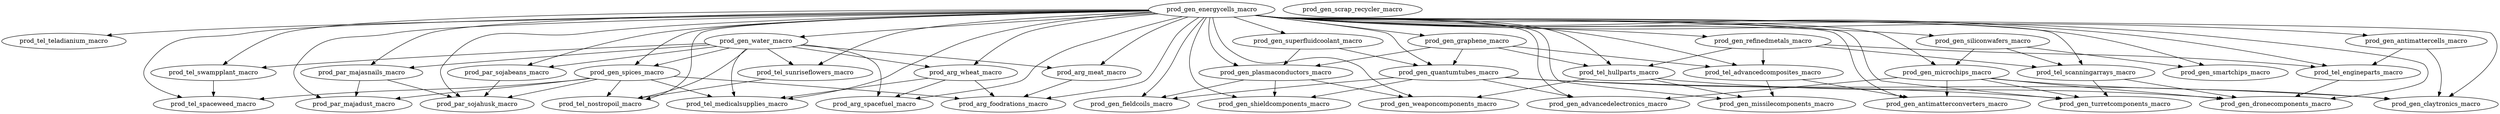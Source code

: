 digraph G {
0[label=prod_tel_teladianium_macro];
1[label=prod_tel_swampplant_macro];
2[label=prod_tel_sunriseflowers_macro];
3[label=prod_tel_spaceweed_macro];
4[label=prod_par_sojabeans_macro];
5[label=prod_par_majasnails_macro];
6[label=prod_par_majadust_macro];
7[label=prod_gen_weaponcomponents_macro];
8[label=prod_gen_fieldcoils_macro];
9[label=prod_gen_dronecomponents_macro];
10[label=prod_gen_siliconwafers_macro];
11[label=prod_par_sojahusk_macro];
12[label=prod_arg_meat_macro];
13[label=prod_gen_advancedelectronics_macro];
14[label=prod_gen_superfluidcoolant_macro];
15[label=prod_gen_antimattercells_macro];
16[label=prod_gen_scrap_recycler_macro];
17[label=prod_gen_antimatterconverters_macro];
18[label=prod_gen_microchips_macro];
19[label=prod_gen_smartchips_macro];
20[label=prod_gen_shieldcomponents_macro];
21[label=prod_gen_water_macro];
22[label=prod_arg_spacefuel_macro];
23[label=prod_tel_engineparts_macro];
24[label=prod_gen_plasmaconductors_macro];
25[label=prod_tel_medicalsupplies_macro];
26[label=prod_arg_foodrations_macro];
27[label=prod_arg_wheat_macro];
28[label=prod_gen_graphene_macro];
29[label=prod_tel_advancedcomposites_macro];
30[label=prod_tel_scanningarrays_macro];
31[label=prod_gen_turretcomponents_macro];
32[label=prod_tel_hullparts_macro];
33[label=prod_gen_energycells_macro];
34[label=prod_gen_missilecomponents_macro];
35[label=prod_tel_nostropoil_macro];
36[label=prod_gen_quantumtubes_macro];
37[label=prod_gen_refinedmetals_macro];
38[label=prod_gen_claytronics_macro];
39[label=prod_gen_spices_macro];
1->3 ;
2->35 ;
4->11 ;
5->6 ;
5->11 ;
10->30 ;
10->18 ;
10->19 ;
12->26 ;
14->36 ;
14->24 ;
15->38 ;
15->23 ;
18->9 ;
18->38 ;
18->17 ;
18->31 ;
18->13 ;
21->27 ;
21->2 ;
21->39 ;
21->25 ;
21->4 ;
21->5 ;
21->35 ;
21->12 ;
21->1 ;
21->22 ;
23->9 ;
24->7 ;
24->8 ;
24->20 ;
27->26 ;
27->25 ;
27->22 ;
28->32 ;
28->36 ;
28->29 ;
28->24 ;
29->34 ;
29->17 ;
30->9 ;
30->31 ;
32->7 ;
32->9 ;
32->34 ;
33->27 ;
33->7 ;
33->21 ;
33->2 ;
33->39 ;
33->32 ;
33->26 ;
33->8 ;
33->36 ;
33->6 ;
33->9 ;
33->20 ;
33->38 ;
33->34 ;
33->17 ;
33->25 ;
33->0 ;
33->15 ;
33->28 ;
33->11 ;
33->4 ;
33->10 ;
33->29 ;
33->30 ;
33->24 ;
33->5 ;
33->31 ;
33->35 ;
33->14 ;
33->3 ;
33->23 ;
33->13 ;
33->12 ;
33->18 ;
33->37 ;
33->19 ;
33->1 ;
33->22 ;
36->8 ;
36->20 ;
36->38 ;
36->31 ;
36->13 ;
37->32 ;
37->29 ;
37->30 ;
37->23 ;
39->26 ;
39->6 ;
39->25 ;
39->11 ;
39->35 ;
39->3 ;
}
